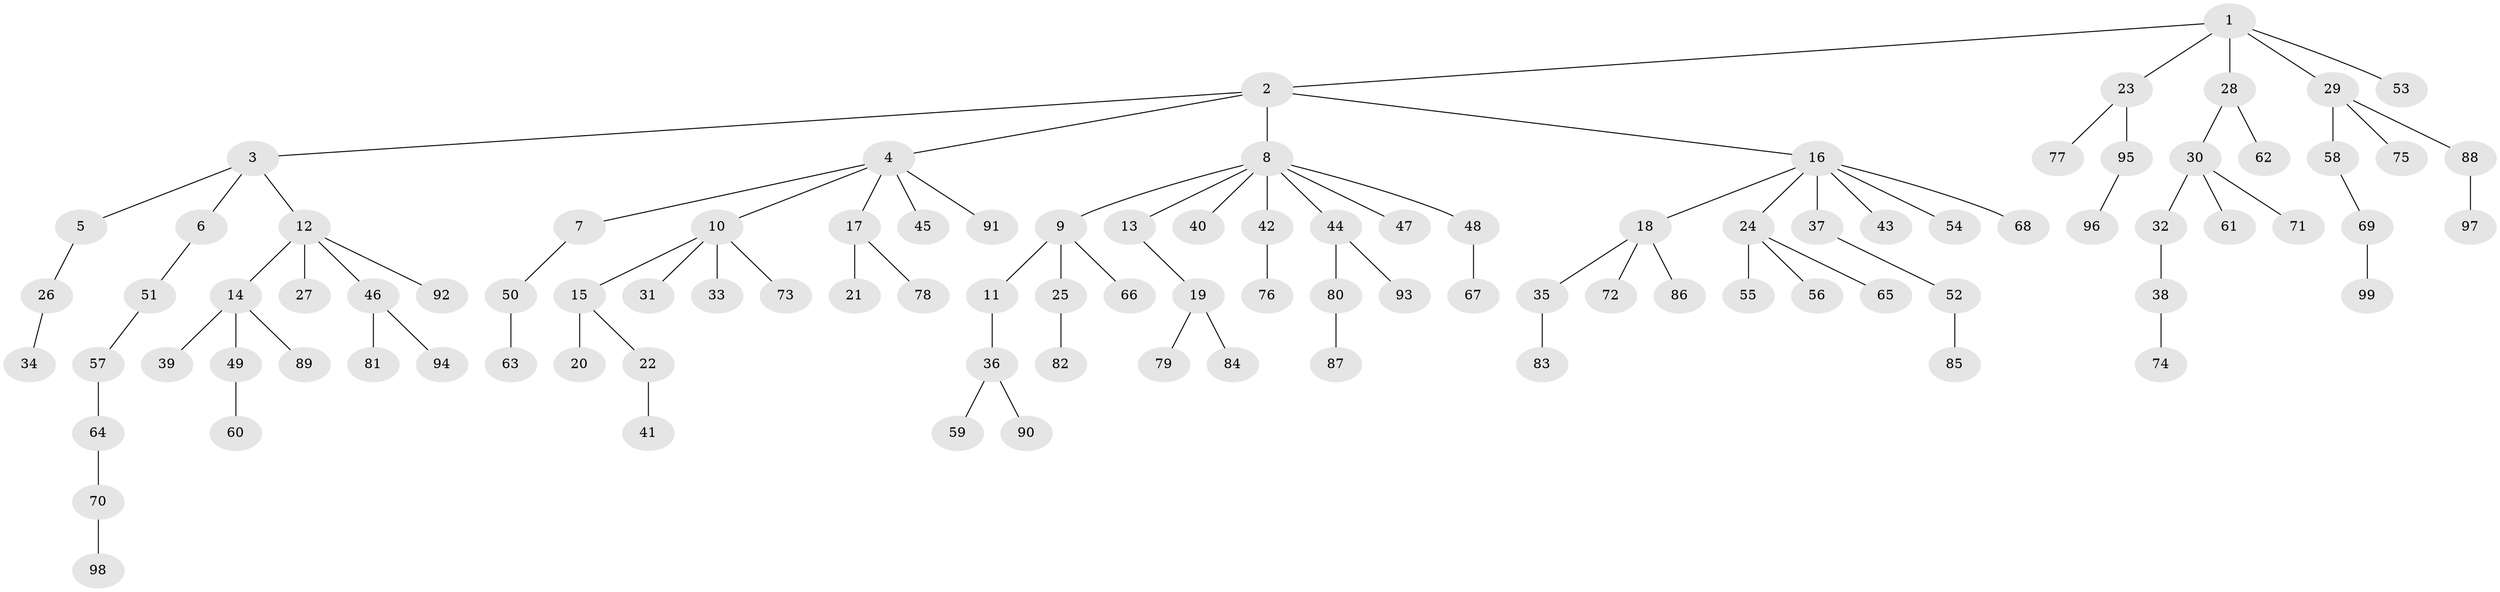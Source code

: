 // Generated by graph-tools (version 1.1) at 2025/37/03/09/25 02:37:07]
// undirected, 99 vertices, 98 edges
graph export_dot {
graph [start="1"]
  node [color=gray90,style=filled];
  1;
  2;
  3;
  4;
  5;
  6;
  7;
  8;
  9;
  10;
  11;
  12;
  13;
  14;
  15;
  16;
  17;
  18;
  19;
  20;
  21;
  22;
  23;
  24;
  25;
  26;
  27;
  28;
  29;
  30;
  31;
  32;
  33;
  34;
  35;
  36;
  37;
  38;
  39;
  40;
  41;
  42;
  43;
  44;
  45;
  46;
  47;
  48;
  49;
  50;
  51;
  52;
  53;
  54;
  55;
  56;
  57;
  58;
  59;
  60;
  61;
  62;
  63;
  64;
  65;
  66;
  67;
  68;
  69;
  70;
  71;
  72;
  73;
  74;
  75;
  76;
  77;
  78;
  79;
  80;
  81;
  82;
  83;
  84;
  85;
  86;
  87;
  88;
  89;
  90;
  91;
  92;
  93;
  94;
  95;
  96;
  97;
  98;
  99;
  1 -- 2;
  1 -- 23;
  1 -- 28;
  1 -- 29;
  1 -- 53;
  2 -- 3;
  2 -- 4;
  2 -- 8;
  2 -- 16;
  3 -- 5;
  3 -- 6;
  3 -- 12;
  4 -- 7;
  4 -- 10;
  4 -- 17;
  4 -- 45;
  4 -- 91;
  5 -- 26;
  6 -- 51;
  7 -- 50;
  8 -- 9;
  8 -- 13;
  8 -- 40;
  8 -- 42;
  8 -- 44;
  8 -- 47;
  8 -- 48;
  9 -- 11;
  9 -- 25;
  9 -- 66;
  10 -- 15;
  10 -- 31;
  10 -- 33;
  10 -- 73;
  11 -- 36;
  12 -- 14;
  12 -- 27;
  12 -- 46;
  12 -- 92;
  13 -- 19;
  14 -- 39;
  14 -- 49;
  14 -- 89;
  15 -- 20;
  15 -- 22;
  16 -- 18;
  16 -- 24;
  16 -- 37;
  16 -- 43;
  16 -- 54;
  16 -- 68;
  17 -- 21;
  17 -- 78;
  18 -- 35;
  18 -- 72;
  18 -- 86;
  19 -- 79;
  19 -- 84;
  22 -- 41;
  23 -- 77;
  23 -- 95;
  24 -- 55;
  24 -- 56;
  24 -- 65;
  25 -- 82;
  26 -- 34;
  28 -- 30;
  28 -- 62;
  29 -- 58;
  29 -- 75;
  29 -- 88;
  30 -- 32;
  30 -- 61;
  30 -- 71;
  32 -- 38;
  35 -- 83;
  36 -- 59;
  36 -- 90;
  37 -- 52;
  38 -- 74;
  42 -- 76;
  44 -- 80;
  44 -- 93;
  46 -- 81;
  46 -- 94;
  48 -- 67;
  49 -- 60;
  50 -- 63;
  51 -- 57;
  52 -- 85;
  57 -- 64;
  58 -- 69;
  64 -- 70;
  69 -- 99;
  70 -- 98;
  80 -- 87;
  88 -- 97;
  95 -- 96;
}
